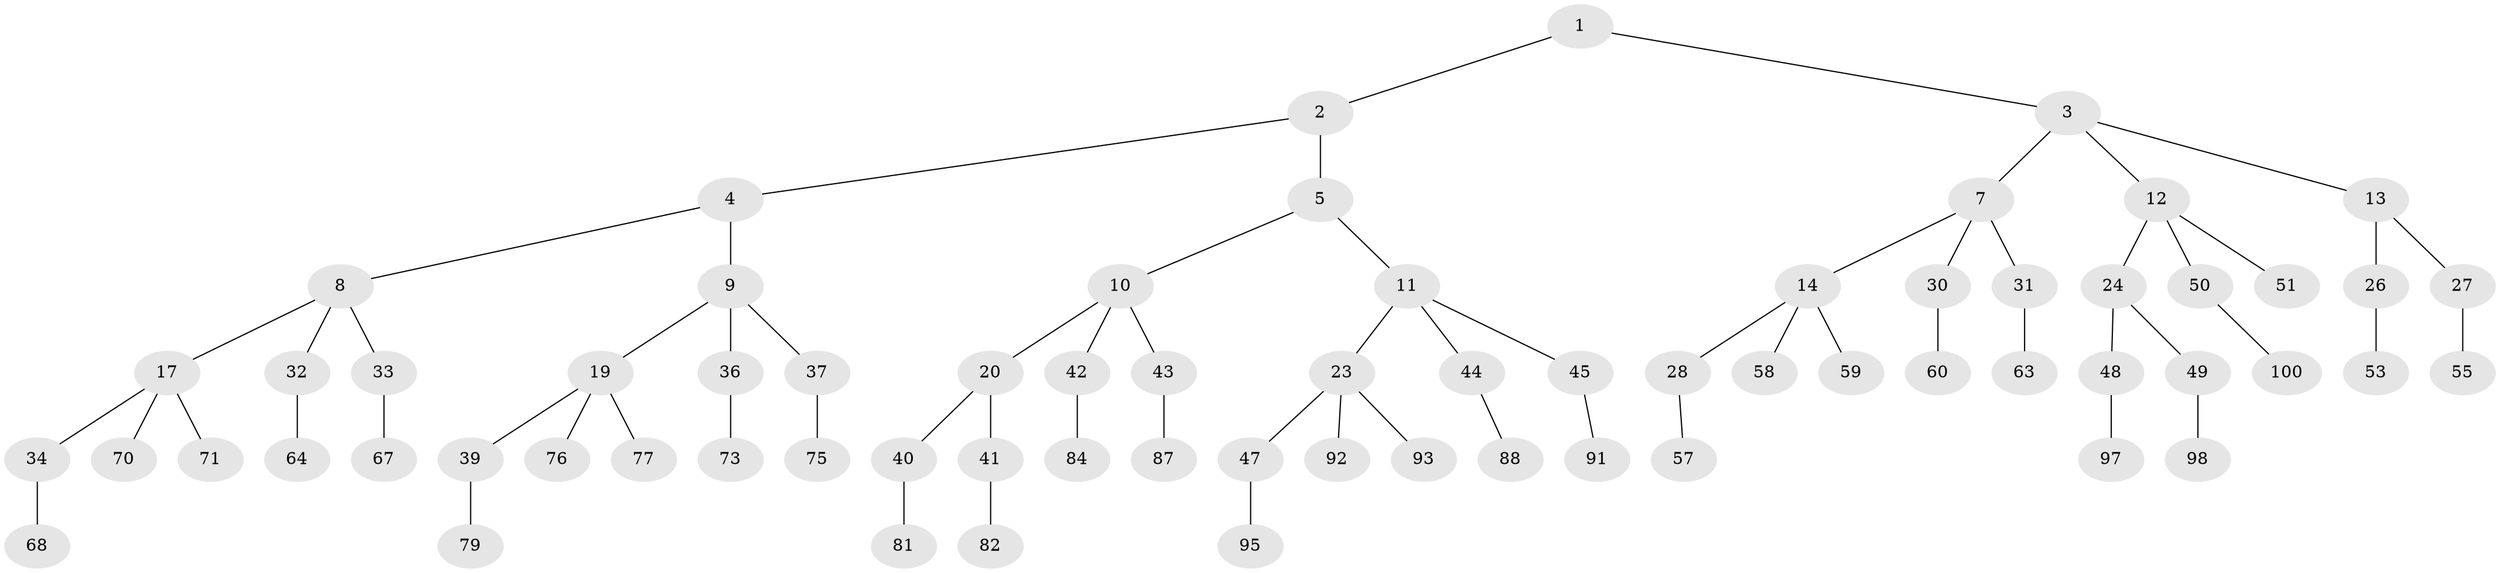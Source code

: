 // original degree distribution, {2: 0.02, 3: 0.48, 1: 0.5}
// Generated by graph-tools (version 1.1) at 2025/11/02/21/25 10:11:11]
// undirected, 69 vertices, 68 edges
graph export_dot {
graph [start="1"]
  node [color=gray90,style=filled];
  1;
  2 [latent=1];
  3 [latent=1,super="+6"];
  4 [latent=0.5];
  5 [latent=0.5];
  7 [latent=0.5,super="+15"];
  8 [latent=0.333333,super="+16"];
  9 [latent=0.333333,super="+18"];
  10 [latent=0.333333,super="+21"];
  11 [latent=0.333333,super="+22"];
  12 [latent=0.333333,super="+25"];
  13 [latent=0.333333];
  14 [latent=0.333333,super="+29"];
  17 [latent=0.25,super="+35"];
  19 [latent=0.25,super="+38"];
  20 [latent=0.25];
  23 [latent=0.25,super="+46"];
  24 [latent=0.25];
  26 [latent=0.25,super="+52"];
  27 [latent=0.25,super="+54"];
  28 [latent=0.25,super="+56"];
  30 [latent=0.25,super="+61"];
  31 [latent=0.25,super="+62"];
  32 [latent=0.2,super="+65"];
  33 [latent=0.2,super="+66"];
  34 [latent=0.2,super="+69"];
  36 [latent=0.2,super="+72"];
  37 [latent=0.2,super="+74"];
  39 [latent=0.2,super="+78"];
  40 [latent=0.2,super="+80"];
  41 [latent=0.2,super="+83"];
  42 [latent=0.2,super="+85"];
  43 [latent=0.2,super="+86"];
  44 [latent=0.2,super="+89"];
  45 [latent=0.2,super="+90"];
  47 [latent=0.2,super="+94"];
  48 [latent=0.2,super="+96"];
  49 [latent=0.2,super="+99"];
  50 [latent=0.2];
  51 [latent=0.2];
  53 [latent=0.2];
  55 [latent=0.2];
  57 [latent=0.2];
  58 [latent=0.2];
  59 [latent=0.2];
  60 [latent=0.2];
  63 [latent=0.2];
  64 [latent=0.166667];
  67 [latent=0.166667];
  68 [latent=0.166667];
  70 [latent=0.166667];
  71 [latent=0.166667];
  73 [latent=0.166667];
  75 [latent=0.166667];
  76 [latent=0.166667];
  77 [latent=0.166667];
  79 [latent=0.166667];
  81 [latent=0.166667];
  82 [latent=0.166667];
  84 [latent=0.166667];
  87 [latent=0.166667];
  88 [latent=0.166667];
  91 [latent=0.166667];
  92 [latent=0.166667];
  93 [latent=0.166667];
  95 [latent=0.166667];
  97 [latent=0.166667];
  98 [latent=0.166667];
  100 [latent=0.166667];
  1 -- 2;
  1 -- 3;
  2 -- 4;
  2 -- 5;
  3 -- 7;
  3 -- 12;
  3 -- 13;
  4 -- 8;
  4 -- 9;
  5 -- 10;
  5 -- 11;
  7 -- 14;
  7 -- 31;
  7 -- 30;
  8 -- 17;
  8 -- 33;
  8 -- 32;
  9 -- 19;
  9 -- 36;
  9 -- 37;
  10 -- 20;
  10 -- 43;
  10 -- 42;
  11 -- 23;
  11 -- 44;
  11 -- 45;
  12 -- 24;
  12 -- 50;
  12 -- 51;
  13 -- 26;
  13 -- 27;
  14 -- 28;
  14 -- 58;
  14 -- 59;
  17 -- 34;
  17 -- 70;
  17 -- 71;
  19 -- 39;
  19 -- 76;
  19 -- 77;
  20 -- 40;
  20 -- 41;
  23 -- 47;
  23 -- 92;
  23 -- 93;
  24 -- 48;
  24 -- 49;
  26 -- 53;
  27 -- 55;
  28 -- 57;
  30 -- 60;
  31 -- 63;
  32 -- 64;
  33 -- 67;
  34 -- 68;
  36 -- 73;
  37 -- 75;
  39 -- 79;
  40 -- 81;
  41 -- 82;
  42 -- 84;
  43 -- 87;
  44 -- 88;
  45 -- 91;
  47 -- 95;
  48 -- 97;
  49 -- 98;
  50 -- 100;
}
